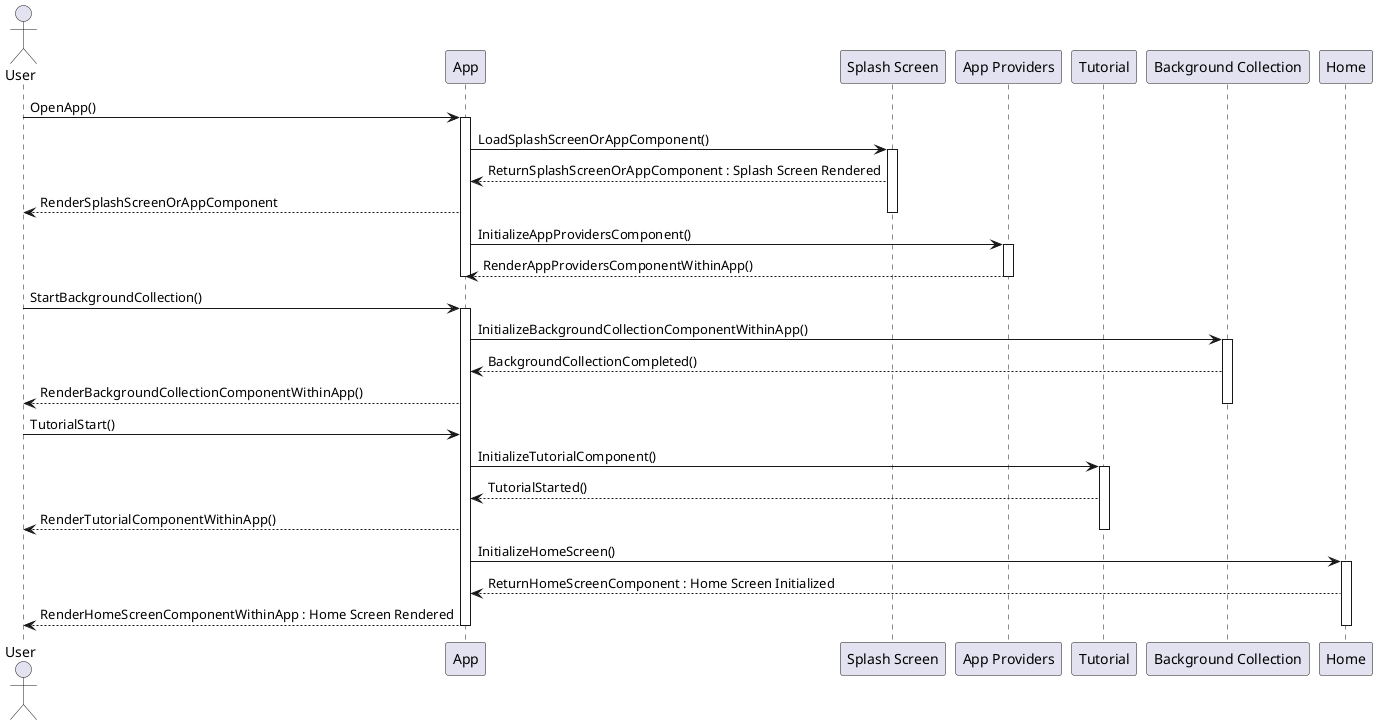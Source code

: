 @startuml SequenceStartUpPhase

actor "User" as U
participant "App" as A
participant "Splash Screen" as C
participant "App Providers" as B
participant "Tutorial" as T
participant "Background Collection" as BC
participant "Home" as D

U -> A: OpenApp()
activate A
A -> C: LoadSplashScreenOrAppComponent()
activate C
C --> A: ReturnSplashScreenOrAppComponent : Splash Screen Rendered 
A --> U: RenderSplashScreenOrAppComponent 
deactivate C
A -> B: InitializeAppProvidersComponent()
activate B
B --> A: RenderAppProvidersComponentWithinApp()
deactivate B
deactivate A

U -> A: StartBackgroundCollection()
activate A
A -> BC: InitializeBackgroundCollectionComponentWithinApp()
activate BC
BC --> A: BackgroundCollectionCompleted()
A --> U: RenderBackgroundCollectionComponentWithinApp()
deactivate BC
U -> A: TutorialStart()
A -> T: InitializeTutorialComponent()
activate T
T --> A: TutorialStarted()
A --> U: RenderTutorialComponentWithinApp()
deactivate T

A -> D: InitializeHomeScreen()
activate D
D --> A: ReturnHomeScreenComponent : Home Screen Initialized
A --> U: RenderHomeScreenComponentWithinApp : Home Screen Rendered
deactivate D
deactivate A

@enduml
